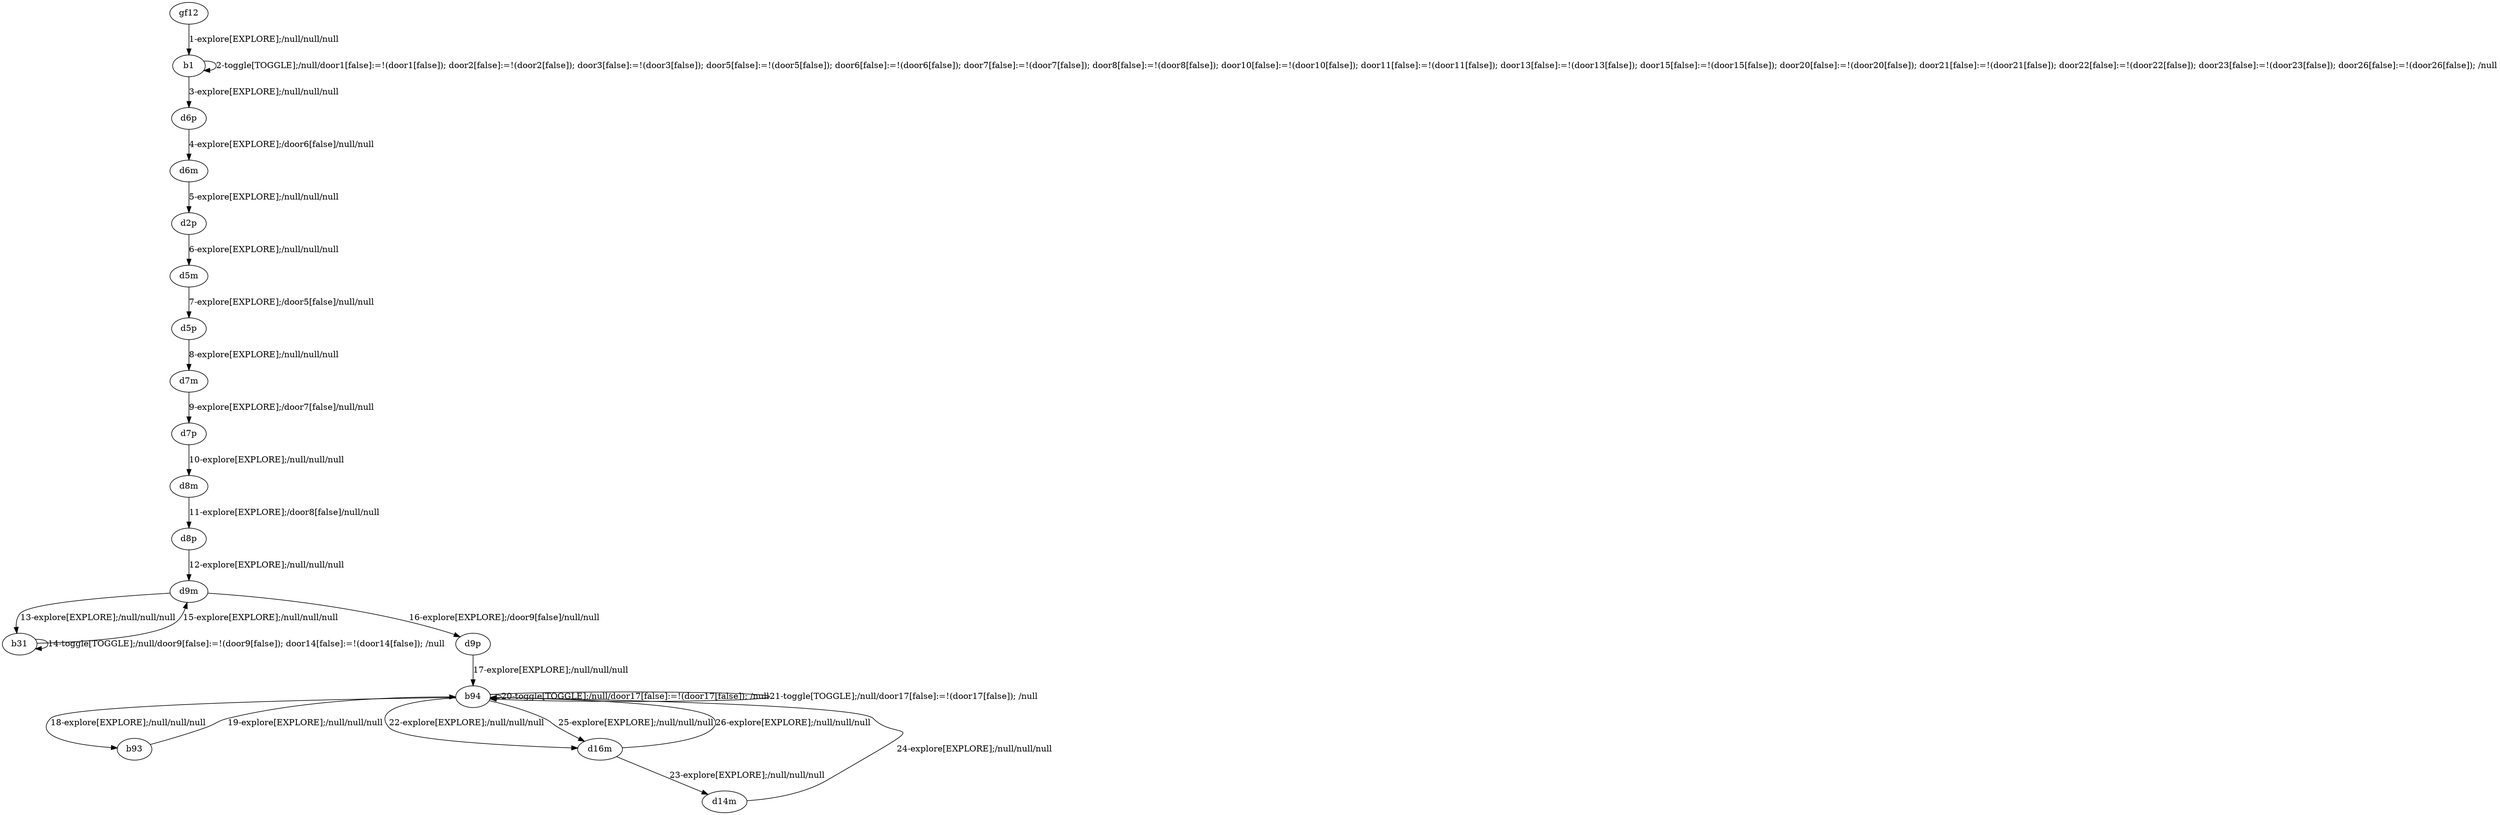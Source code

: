 # Total number of goals covered by this test: 1
# d16m --> b94

digraph g {
"gf12" -> "b1" [label = "1-explore[EXPLORE];/null/null/null"];
"b1" -> "b1" [label = "2-toggle[TOGGLE];/null/door1[false]:=!(door1[false]); door2[false]:=!(door2[false]); door3[false]:=!(door3[false]); door5[false]:=!(door5[false]); door6[false]:=!(door6[false]); door7[false]:=!(door7[false]); door8[false]:=!(door8[false]); door10[false]:=!(door10[false]); door11[false]:=!(door11[false]); door13[false]:=!(door13[false]); door15[false]:=!(door15[false]); door20[false]:=!(door20[false]); door21[false]:=!(door21[false]); door22[false]:=!(door22[false]); door23[false]:=!(door23[false]); door26[false]:=!(door26[false]); /null"];
"b1" -> "d6p" [label = "3-explore[EXPLORE];/null/null/null"];
"d6p" -> "d6m" [label = "4-explore[EXPLORE];/door6[false]/null/null"];
"d6m" -> "d2p" [label = "5-explore[EXPLORE];/null/null/null"];
"d2p" -> "d5m" [label = "6-explore[EXPLORE];/null/null/null"];
"d5m" -> "d5p" [label = "7-explore[EXPLORE];/door5[false]/null/null"];
"d5p" -> "d7m" [label = "8-explore[EXPLORE];/null/null/null"];
"d7m" -> "d7p" [label = "9-explore[EXPLORE];/door7[false]/null/null"];
"d7p" -> "d8m" [label = "10-explore[EXPLORE];/null/null/null"];
"d8m" -> "d8p" [label = "11-explore[EXPLORE];/door8[false]/null/null"];
"d8p" -> "d9m" [label = "12-explore[EXPLORE];/null/null/null"];
"d9m" -> "b31" [label = "13-explore[EXPLORE];/null/null/null"];
"b31" -> "b31" [label = "14-toggle[TOGGLE];/null/door9[false]:=!(door9[false]); door14[false]:=!(door14[false]); /null"];
"b31" -> "d9m" [label = "15-explore[EXPLORE];/null/null/null"];
"d9m" -> "d9p" [label = "16-explore[EXPLORE];/door9[false]/null/null"];
"d9p" -> "b94" [label = "17-explore[EXPLORE];/null/null/null"];
"b94" -> "b93" [label = "18-explore[EXPLORE];/null/null/null"];
"b93" -> "b94" [label = "19-explore[EXPLORE];/null/null/null"];
"b94" -> "b94" [label = "20-toggle[TOGGLE];/null/door17[false]:=!(door17[false]); /null"];
"b94" -> "b94" [label = "21-toggle[TOGGLE];/null/door17[false]:=!(door17[false]); /null"];
"b94" -> "d16m" [label = "22-explore[EXPLORE];/null/null/null"];
"d16m" -> "d14m" [label = "23-explore[EXPLORE];/null/null/null"];
"d14m" -> "b94" [label = "24-explore[EXPLORE];/null/null/null"];
"b94" -> "d16m" [label = "25-explore[EXPLORE];/null/null/null"];
"d16m" -> "b94" [label = "26-explore[EXPLORE];/null/null/null"];
}